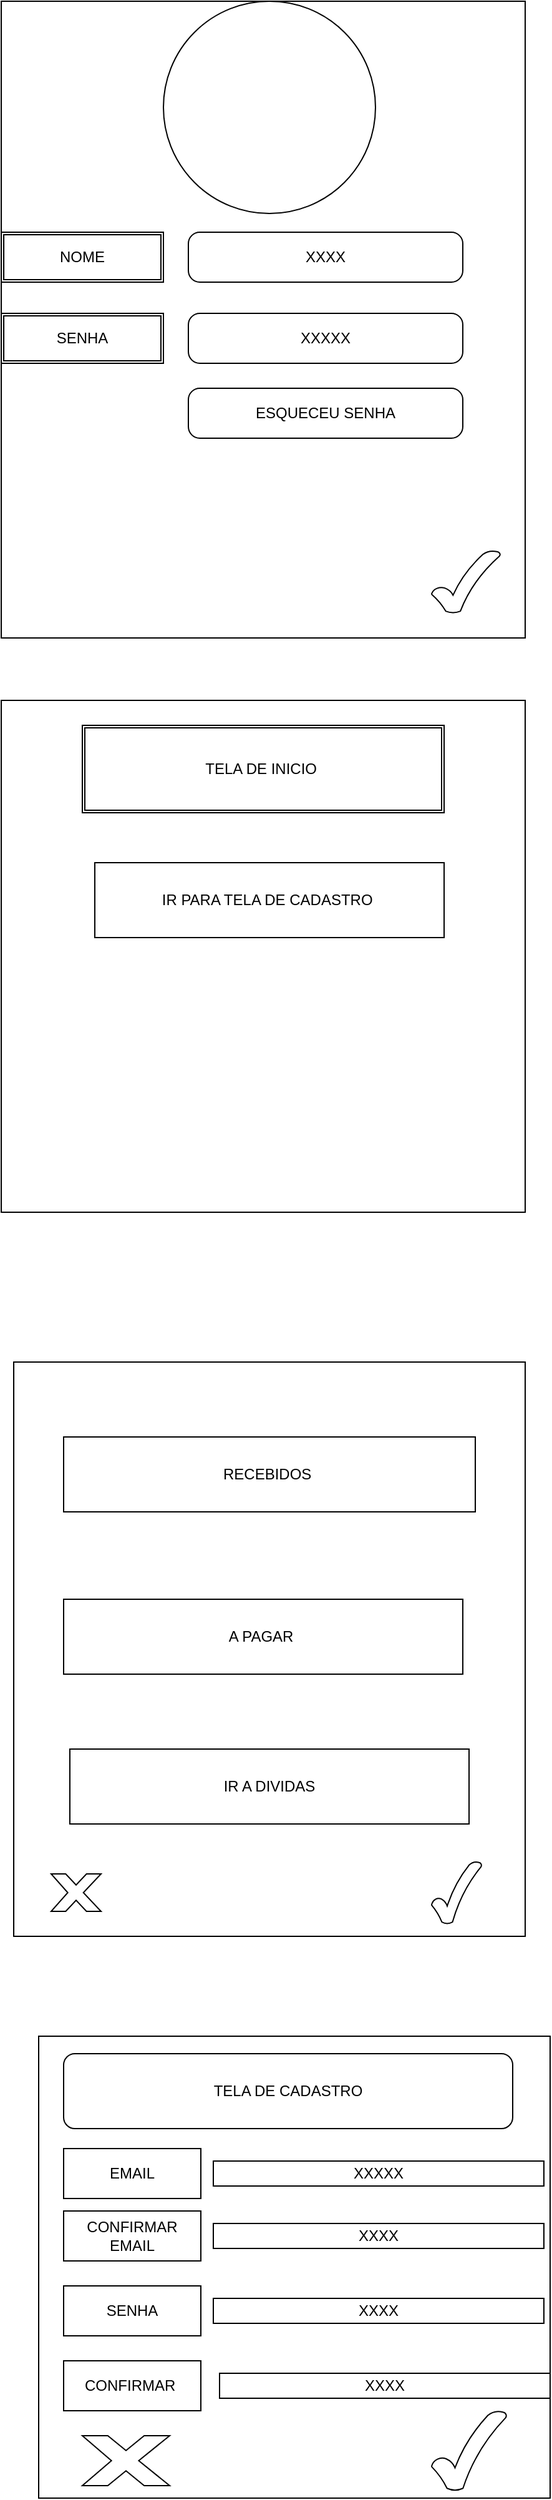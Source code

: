 <mxfile version="24.4.9" type="device">
  <diagram id="GlSBhZ9ob00_pYFFWb3f" name="Página-1">
    <mxGraphModel dx="1434" dy="782" grid="1" gridSize="10" guides="1" tooltips="1" connect="1" arrows="1" fold="1" page="1" pageScale="1" pageWidth="827" pageHeight="1169" math="0" shadow="0">
      <root>
        <mxCell id="0" />
        <mxCell id="1" parent="0" />
        <mxCell id="MtwFnIU1tss62LcVamRA-3" value="" style="rounded=0;whiteSpace=wrap;html=1;" vertex="1" parent="1">
          <mxGeometry x="190" y="50" width="420" height="510" as="geometry" />
        </mxCell>
        <mxCell id="MtwFnIU1tss62LcVamRA-11" value="" style="ellipse;whiteSpace=wrap;html=1;aspect=fixed;" vertex="1" parent="1">
          <mxGeometry x="320" y="50" width="170" height="170" as="geometry" />
        </mxCell>
        <mxCell id="MtwFnIU1tss62LcVamRA-13" value="XXXX" style="rounded=1;whiteSpace=wrap;html=1;arcSize=23;" vertex="1" parent="1">
          <mxGeometry x="340" y="235" width="220" height="40" as="geometry" />
        </mxCell>
        <mxCell id="MtwFnIU1tss62LcVamRA-15" value="NOME" style="shape=ext;double=1;rounded=0;whiteSpace=wrap;html=1;" vertex="1" parent="1">
          <mxGeometry x="190" y="235" width="130" height="40" as="geometry" />
        </mxCell>
        <mxCell id="MtwFnIU1tss62LcVamRA-16" value="SENHA" style="shape=ext;double=1;rounded=0;whiteSpace=wrap;html=1;" vertex="1" parent="1">
          <mxGeometry x="190" y="300" width="130" height="40" as="geometry" />
        </mxCell>
        <mxCell id="MtwFnIU1tss62LcVamRA-17" value="XXXXX" style="rounded=1;whiteSpace=wrap;html=1;arcSize=23;" vertex="1" parent="1">
          <mxGeometry x="340" y="300" width="220" height="40" as="geometry" />
        </mxCell>
        <mxCell id="MtwFnIU1tss62LcVamRA-19" value="ESQUECEU SENHA" style="rounded=1;whiteSpace=wrap;html=1;arcSize=23;" vertex="1" parent="1">
          <mxGeometry x="340" y="360" width="220" height="40" as="geometry" />
        </mxCell>
        <mxCell id="MtwFnIU1tss62LcVamRA-24" value="" style="rounded=0;whiteSpace=wrap;html=1;" vertex="1" parent="1">
          <mxGeometry x="200" y="1140" width="410" height="460" as="geometry" />
        </mxCell>
        <mxCell id="MtwFnIU1tss62LcVamRA-26" value="RECEBIDOS&amp;nbsp;" style="rounded=0;whiteSpace=wrap;html=1;" vertex="1" parent="1">
          <mxGeometry x="240" y="1200" width="330" height="60" as="geometry" />
        </mxCell>
        <mxCell id="MtwFnIU1tss62LcVamRA-27" value="A PAGAR&amp;nbsp;" style="rounded=0;whiteSpace=wrap;html=1;" vertex="1" parent="1">
          <mxGeometry x="240" y="1330" width="320" height="60" as="geometry" />
        </mxCell>
        <mxCell id="MtwFnIU1tss62LcVamRA-28" value="IR A DIVIDAS" style="rounded=0;whiteSpace=wrap;html=1;" vertex="1" parent="1">
          <mxGeometry x="245" y="1450" width="320" height="60" as="geometry" />
        </mxCell>
        <mxCell id="MtwFnIU1tss62LcVamRA-29" value="" style="rounded=0;whiteSpace=wrap;html=1;" vertex="1" parent="1">
          <mxGeometry x="220" y="1680" width="410" height="370" as="geometry" />
        </mxCell>
        <mxCell id="MtwFnIU1tss62LcVamRA-35" value="" style="verticalLabelPosition=bottom;verticalAlign=top;html=1;shape=mxgraph.basic.x" vertex="1" parent="1">
          <mxGeometry x="230" y="1550" width="40" height="30" as="geometry" />
        </mxCell>
        <mxCell id="MtwFnIU1tss62LcVamRA-36" value="" style="verticalLabelPosition=bottom;verticalAlign=top;html=1;shape=mxgraph.basic.tick" vertex="1" parent="1">
          <mxGeometry x="535" y="1540" width="40" height="50" as="geometry" />
        </mxCell>
        <mxCell id="MtwFnIU1tss62LcVamRA-37" value="" style="verticalLabelPosition=bottom;verticalAlign=top;html=1;shape=mxgraph.basic.tick" vertex="1" parent="1">
          <mxGeometry x="535" y="490" width="55" height="50" as="geometry" />
        </mxCell>
        <mxCell id="MtwFnIU1tss62LcVamRA-41" value="" style="rounded=0;whiteSpace=wrap;html=1;" vertex="1" parent="1">
          <mxGeometry x="190" y="610" width="420" height="410" as="geometry" />
        </mxCell>
        <mxCell id="MtwFnIU1tss62LcVamRA-42" value="TELA DE INICIO&amp;nbsp;" style="shape=ext;double=1;rounded=0;whiteSpace=wrap;html=1;" vertex="1" parent="1">
          <mxGeometry x="255" y="630" width="290" height="70" as="geometry" />
        </mxCell>
        <mxCell id="MtwFnIU1tss62LcVamRA-43" value="IR PARA TELA DE CADASTRO&amp;nbsp;" style="rounded=0;whiteSpace=wrap;html=1;" vertex="1" parent="1">
          <mxGeometry x="265" y="740" width="280" height="60" as="geometry" />
        </mxCell>
        <mxCell id="MtwFnIU1tss62LcVamRA-45" value="TELA DE CADASTRO" style="rounded=1;whiteSpace=wrap;html=1;" vertex="1" parent="1">
          <mxGeometry x="240" y="1694" width="360" height="60" as="geometry" />
        </mxCell>
        <mxCell id="MtwFnIU1tss62LcVamRA-46" value="XXXXX" style="rounded=0;whiteSpace=wrap;html=1;" vertex="1" parent="1">
          <mxGeometry x="360" y="1780" width="265" height="20" as="geometry" />
        </mxCell>
        <mxCell id="MtwFnIU1tss62LcVamRA-47" value="EMAIL" style="rounded=0;whiteSpace=wrap;html=1;" vertex="1" parent="1">
          <mxGeometry x="240" y="1770" width="110" height="40" as="geometry" />
        </mxCell>
        <mxCell id="MtwFnIU1tss62LcVamRA-48" value="CONFIRMAR&lt;div&gt;EMAIL&lt;/div&gt;" style="rounded=0;whiteSpace=wrap;html=1;" vertex="1" parent="1">
          <mxGeometry x="240" y="1820" width="110" height="40" as="geometry" />
        </mxCell>
        <mxCell id="MtwFnIU1tss62LcVamRA-49" value="XXXX" style="rounded=0;whiteSpace=wrap;html=1;" vertex="1" parent="1">
          <mxGeometry x="360" y="1830" width="265" height="20" as="geometry" />
        </mxCell>
        <mxCell id="MtwFnIU1tss62LcVamRA-50" value="SENHA" style="rounded=0;whiteSpace=wrap;html=1;" vertex="1" parent="1">
          <mxGeometry x="240" y="1880" width="110" height="40" as="geometry" />
        </mxCell>
        <mxCell id="MtwFnIU1tss62LcVamRA-51" value="XXXX" style="rounded=0;whiteSpace=wrap;html=1;" vertex="1" parent="1">
          <mxGeometry x="360" y="1890" width="265" height="20" as="geometry" />
        </mxCell>
        <mxCell id="MtwFnIU1tss62LcVamRA-52" value="CONFIRMAR&amp;nbsp;" style="rounded=0;whiteSpace=wrap;html=1;" vertex="1" parent="1">
          <mxGeometry x="240" y="1940" width="110" height="40" as="geometry" />
        </mxCell>
        <mxCell id="MtwFnIU1tss62LcVamRA-53" value="XXXX" style="rounded=0;whiteSpace=wrap;html=1;" vertex="1" parent="1">
          <mxGeometry x="365" y="1950" width="265" height="20" as="geometry" />
        </mxCell>
        <mxCell id="MtwFnIU1tss62LcVamRA-54" value="" style="verticalLabelPosition=bottom;verticalAlign=top;html=1;shape=mxgraph.basic.x" vertex="1" parent="1">
          <mxGeometry x="255" y="2000" width="70" height="40" as="geometry" />
        </mxCell>
        <mxCell id="MtwFnIU1tss62LcVamRA-55" value="" style="verticalLabelPosition=bottom;verticalAlign=top;html=1;shape=mxgraph.basic.tick" vertex="1" parent="1">
          <mxGeometry x="535" y="1980" width="60" height="64" as="geometry" />
        </mxCell>
      </root>
    </mxGraphModel>
  </diagram>
</mxfile>
